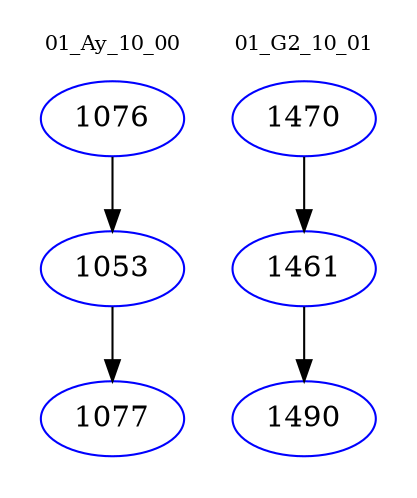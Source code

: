 digraph{
subgraph cluster_0 {
color = white
label = "01_Ay_10_00";
fontsize=10;
T0_1076 [label="1076", color="blue"]
T0_1076 -> T0_1053 [color="black"]
T0_1053 [label="1053", color="blue"]
T0_1053 -> T0_1077 [color="black"]
T0_1077 [label="1077", color="blue"]
}
subgraph cluster_1 {
color = white
label = "01_G2_10_01";
fontsize=10;
T1_1470 [label="1470", color="blue"]
T1_1470 -> T1_1461 [color="black"]
T1_1461 [label="1461", color="blue"]
T1_1461 -> T1_1490 [color="black"]
T1_1490 [label="1490", color="blue"]
}
}
